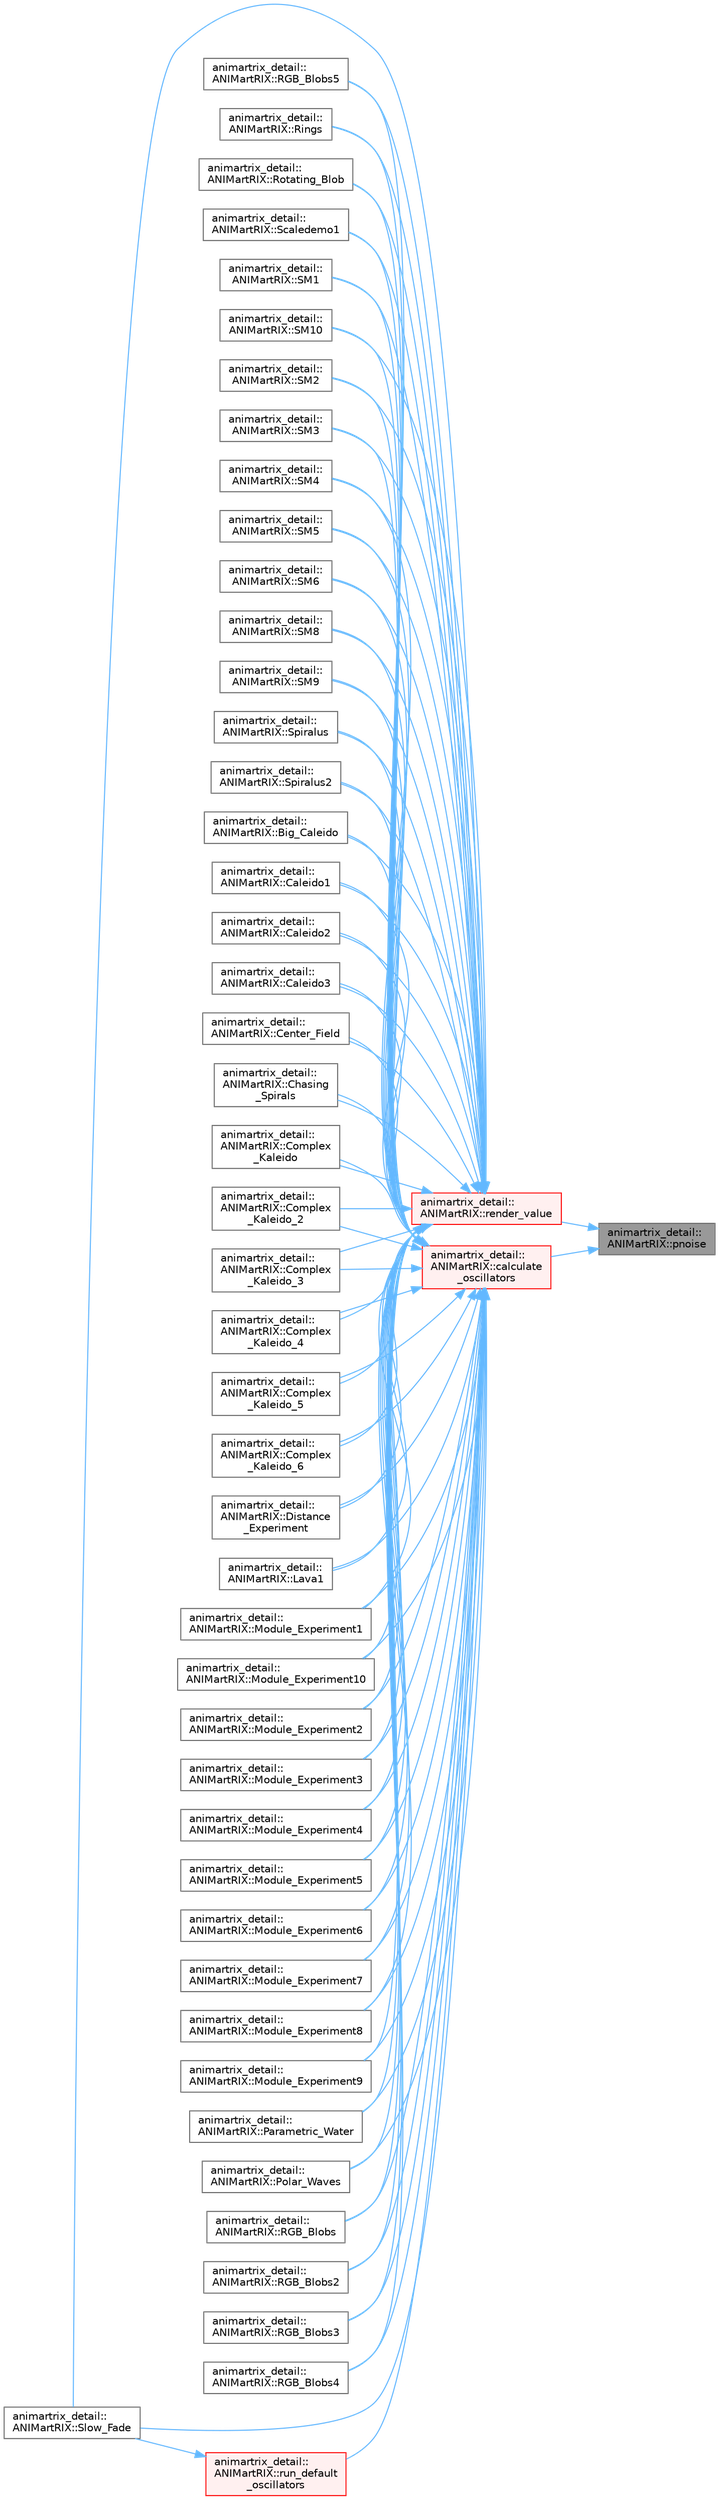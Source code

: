 digraph "animartrix_detail::ANIMartRIX::pnoise"
{
 // LATEX_PDF_SIZE
  bgcolor="transparent";
  edge [fontname=Helvetica,fontsize=10,labelfontname=Helvetica,labelfontsize=10];
  node [fontname=Helvetica,fontsize=10,shape=box,height=0.2,width=0.4];
  rankdir="RL";
  Node1 [id="Node000001",label="animartrix_detail::\lANIMartRIX::pnoise",height=0.2,width=0.4,color="gray40", fillcolor="grey60", style="filled", fontcolor="black",tooltip=" "];
  Node1 -> Node2 [id="edge1_Node000001_Node000002",dir="back",color="steelblue1",style="solid",tooltip=" "];
  Node2 [id="Node000002",label="animartrix_detail::\lANIMartRIX::calculate\l_oscillators",height=0.2,width=0.4,color="red", fillcolor="#FFF0F0", style="filled",URL="$df/d5e/classanimartrix__detail_1_1_a_n_i_mart_r_i_x.html#a8f1a3ef6f9688953f30b62ee5a3842e0",tooltip=" "];
  Node2 -> Node3 [id="edge2_Node000002_Node000003",dir="back",color="steelblue1",style="solid",tooltip=" "];
  Node3 [id="Node000003",label="animartrix_detail::\lANIMartRIX::Big_Caleido",height=0.2,width=0.4,color="grey40", fillcolor="white", style="filled",URL="$df/d5e/classanimartrix__detail_1_1_a_n_i_mart_r_i_x.html#afd42bd1ab9524ace460826650d786553",tooltip=" "];
  Node2 -> Node4 [id="edge3_Node000002_Node000004",dir="back",color="steelblue1",style="solid",tooltip=" "];
  Node4 [id="Node000004",label="animartrix_detail::\lANIMartRIX::Caleido1",height=0.2,width=0.4,color="grey40", fillcolor="white", style="filled",URL="$df/d5e/classanimartrix__detail_1_1_a_n_i_mart_r_i_x.html#a635b9bd669d09ed6fb6fd57928d7db35",tooltip=" "];
  Node2 -> Node5 [id="edge4_Node000002_Node000005",dir="back",color="steelblue1",style="solid",tooltip=" "];
  Node5 [id="Node000005",label="animartrix_detail::\lANIMartRIX::Caleido2",height=0.2,width=0.4,color="grey40", fillcolor="white", style="filled",URL="$df/d5e/classanimartrix__detail_1_1_a_n_i_mart_r_i_x.html#aaf67b24ce35b40df41e25e1f38c094c4",tooltip=" "];
  Node2 -> Node6 [id="edge5_Node000002_Node000006",dir="back",color="steelblue1",style="solid",tooltip=" "];
  Node6 [id="Node000006",label="animartrix_detail::\lANIMartRIX::Caleido3",height=0.2,width=0.4,color="grey40", fillcolor="white", style="filled",URL="$df/d5e/classanimartrix__detail_1_1_a_n_i_mart_r_i_x.html#ae641ea96215a7c955214c9d942210d39",tooltip=" "];
  Node2 -> Node7 [id="edge6_Node000002_Node000007",dir="back",color="steelblue1",style="solid",tooltip=" "];
  Node7 [id="Node000007",label="animartrix_detail::\lANIMartRIX::Center_Field",height=0.2,width=0.4,color="grey40", fillcolor="white", style="filled",URL="$df/d5e/classanimartrix__detail_1_1_a_n_i_mart_r_i_x.html#a935f5ce0a54dd11a017c2144a4391c30",tooltip=" "];
  Node2 -> Node8 [id="edge7_Node000002_Node000008",dir="back",color="steelblue1",style="solid",tooltip=" "];
  Node8 [id="Node000008",label="animartrix_detail::\lANIMartRIX::Chasing\l_Spirals",height=0.2,width=0.4,color="grey40", fillcolor="white", style="filled",URL="$df/d5e/classanimartrix__detail_1_1_a_n_i_mart_r_i_x.html#a6475946cb350bccabbca3d28eee3bede",tooltip=" "];
  Node2 -> Node9 [id="edge8_Node000002_Node000009",dir="back",color="steelblue1",style="solid",tooltip=" "];
  Node9 [id="Node000009",label="animartrix_detail::\lANIMartRIX::Complex\l_Kaleido",height=0.2,width=0.4,color="grey40", fillcolor="white", style="filled",URL="$df/d5e/classanimartrix__detail_1_1_a_n_i_mart_r_i_x.html#a2a50d7ce292db55ed53567b5f87c6e4d",tooltip=" "];
  Node2 -> Node10 [id="edge9_Node000002_Node000010",dir="back",color="steelblue1",style="solid",tooltip=" "];
  Node10 [id="Node000010",label="animartrix_detail::\lANIMartRIX::Complex\l_Kaleido_2",height=0.2,width=0.4,color="grey40", fillcolor="white", style="filled",URL="$df/d5e/classanimartrix__detail_1_1_a_n_i_mart_r_i_x.html#aa4f118355ed38a09cbac05c0ed1487e6",tooltip=" "];
  Node2 -> Node11 [id="edge10_Node000002_Node000011",dir="back",color="steelblue1",style="solid",tooltip=" "];
  Node11 [id="Node000011",label="animartrix_detail::\lANIMartRIX::Complex\l_Kaleido_3",height=0.2,width=0.4,color="grey40", fillcolor="white", style="filled",URL="$df/d5e/classanimartrix__detail_1_1_a_n_i_mart_r_i_x.html#aafa5d8f53b7592d3e8c05c77d233842d",tooltip=" "];
  Node2 -> Node12 [id="edge11_Node000002_Node000012",dir="back",color="steelblue1",style="solid",tooltip=" "];
  Node12 [id="Node000012",label="animartrix_detail::\lANIMartRIX::Complex\l_Kaleido_4",height=0.2,width=0.4,color="grey40", fillcolor="white", style="filled",URL="$df/d5e/classanimartrix__detail_1_1_a_n_i_mart_r_i_x.html#aaa6e9f5d15d84f47ab2cf9aec551f414",tooltip=" "];
  Node2 -> Node13 [id="edge12_Node000002_Node000013",dir="back",color="steelblue1",style="solid",tooltip=" "];
  Node13 [id="Node000013",label="animartrix_detail::\lANIMartRIX::Complex\l_Kaleido_5",height=0.2,width=0.4,color="grey40", fillcolor="white", style="filled",URL="$df/d5e/classanimartrix__detail_1_1_a_n_i_mart_r_i_x.html#a3ee9be43132eaf3adf379632b2f64c67",tooltip=" "];
  Node2 -> Node14 [id="edge13_Node000002_Node000014",dir="back",color="steelblue1",style="solid",tooltip=" "];
  Node14 [id="Node000014",label="animartrix_detail::\lANIMartRIX::Complex\l_Kaleido_6",height=0.2,width=0.4,color="grey40", fillcolor="white", style="filled",URL="$df/d5e/classanimartrix__detail_1_1_a_n_i_mart_r_i_x.html#a118657bb9d688681edf4eda3d3e5e4e8",tooltip=" "];
  Node2 -> Node15 [id="edge14_Node000002_Node000015",dir="back",color="steelblue1",style="solid",tooltip=" "];
  Node15 [id="Node000015",label="animartrix_detail::\lANIMartRIX::Distance\l_Experiment",height=0.2,width=0.4,color="grey40", fillcolor="white", style="filled",URL="$df/d5e/classanimartrix__detail_1_1_a_n_i_mart_r_i_x.html#ab80f5d0aa4154346dbc4d7da7728bd76",tooltip=" "];
  Node2 -> Node16 [id="edge15_Node000002_Node000016",dir="back",color="steelblue1",style="solid",tooltip=" "];
  Node16 [id="Node000016",label="animartrix_detail::\lANIMartRIX::Lava1",height=0.2,width=0.4,color="grey40", fillcolor="white", style="filled",URL="$df/d5e/classanimartrix__detail_1_1_a_n_i_mart_r_i_x.html#a41cfe7048ff500d69896a1bf782876ea",tooltip=" "];
  Node2 -> Node17 [id="edge16_Node000002_Node000017",dir="back",color="steelblue1",style="solid",tooltip=" "];
  Node17 [id="Node000017",label="animartrix_detail::\lANIMartRIX::Module_Experiment1",height=0.2,width=0.4,color="grey40", fillcolor="white", style="filled",URL="$df/d5e/classanimartrix__detail_1_1_a_n_i_mart_r_i_x.html#a05f4cb7ab634b4eac92529bc38087ffd",tooltip=" "];
  Node2 -> Node18 [id="edge17_Node000002_Node000018",dir="back",color="steelblue1",style="solid",tooltip=" "];
  Node18 [id="Node000018",label="animartrix_detail::\lANIMartRIX::Module_Experiment10",height=0.2,width=0.4,color="grey40", fillcolor="white", style="filled",URL="$df/d5e/classanimartrix__detail_1_1_a_n_i_mart_r_i_x.html#a5fc440a502553a8c0e2057466a3f863f",tooltip=" "];
  Node2 -> Node19 [id="edge18_Node000002_Node000019",dir="back",color="steelblue1",style="solid",tooltip=" "];
  Node19 [id="Node000019",label="animartrix_detail::\lANIMartRIX::Module_Experiment2",height=0.2,width=0.4,color="grey40", fillcolor="white", style="filled",URL="$df/d5e/classanimartrix__detail_1_1_a_n_i_mart_r_i_x.html#a5f801b2b8c16f34456bf50c049c201e8",tooltip=" "];
  Node2 -> Node20 [id="edge19_Node000002_Node000020",dir="back",color="steelblue1",style="solid",tooltip=" "];
  Node20 [id="Node000020",label="animartrix_detail::\lANIMartRIX::Module_Experiment3",height=0.2,width=0.4,color="grey40", fillcolor="white", style="filled",URL="$df/d5e/classanimartrix__detail_1_1_a_n_i_mart_r_i_x.html#a9095b1798ba7315d94d5e577562de065",tooltip=" "];
  Node2 -> Node21 [id="edge20_Node000002_Node000021",dir="back",color="steelblue1",style="solid",tooltip=" "];
  Node21 [id="Node000021",label="animartrix_detail::\lANIMartRIX::Module_Experiment4",height=0.2,width=0.4,color="grey40", fillcolor="white", style="filled",URL="$df/d5e/classanimartrix__detail_1_1_a_n_i_mart_r_i_x.html#a165e52b98ceda0602285abe1b977b5d8",tooltip=" "];
  Node2 -> Node22 [id="edge21_Node000002_Node000022",dir="back",color="steelblue1",style="solid",tooltip=" "];
  Node22 [id="Node000022",label="animartrix_detail::\lANIMartRIX::Module_Experiment5",height=0.2,width=0.4,color="grey40", fillcolor="white", style="filled",URL="$df/d5e/classanimartrix__detail_1_1_a_n_i_mart_r_i_x.html#a76fc7586ee468e81955121181345f161",tooltip=" "];
  Node2 -> Node23 [id="edge22_Node000002_Node000023",dir="back",color="steelblue1",style="solid",tooltip=" "];
  Node23 [id="Node000023",label="animartrix_detail::\lANIMartRIX::Module_Experiment6",height=0.2,width=0.4,color="grey40", fillcolor="white", style="filled",URL="$df/d5e/classanimartrix__detail_1_1_a_n_i_mart_r_i_x.html#af83d95ad864df77e52956ea0e5db6322",tooltip=" "];
  Node2 -> Node24 [id="edge23_Node000002_Node000024",dir="back",color="steelblue1",style="solid",tooltip=" "];
  Node24 [id="Node000024",label="animartrix_detail::\lANIMartRIX::Module_Experiment7",height=0.2,width=0.4,color="grey40", fillcolor="white", style="filled",URL="$df/d5e/classanimartrix__detail_1_1_a_n_i_mart_r_i_x.html#a60103321537b27127dc357a0865e7b93",tooltip=" "];
  Node2 -> Node25 [id="edge24_Node000002_Node000025",dir="back",color="steelblue1",style="solid",tooltip=" "];
  Node25 [id="Node000025",label="animartrix_detail::\lANIMartRIX::Module_Experiment8",height=0.2,width=0.4,color="grey40", fillcolor="white", style="filled",URL="$df/d5e/classanimartrix__detail_1_1_a_n_i_mart_r_i_x.html#a396360a3178c3c4402ef95f59a0b108d",tooltip=" "];
  Node2 -> Node26 [id="edge25_Node000002_Node000026",dir="back",color="steelblue1",style="solid",tooltip=" "];
  Node26 [id="Node000026",label="animartrix_detail::\lANIMartRIX::Module_Experiment9",height=0.2,width=0.4,color="grey40", fillcolor="white", style="filled",URL="$df/d5e/classanimartrix__detail_1_1_a_n_i_mart_r_i_x.html#a364c32e87692fdfb1ab453cf47b55657",tooltip=" "];
  Node2 -> Node27 [id="edge26_Node000002_Node000027",dir="back",color="steelblue1",style="solid",tooltip=" "];
  Node27 [id="Node000027",label="animartrix_detail::\lANIMartRIX::Parametric_Water",height=0.2,width=0.4,color="grey40", fillcolor="white", style="filled",URL="$df/d5e/classanimartrix__detail_1_1_a_n_i_mart_r_i_x.html#aea01dc23c7b6c1534f29f9261cb72a00",tooltip=" "];
  Node2 -> Node28 [id="edge27_Node000002_Node000028",dir="back",color="steelblue1",style="solid",tooltip=" "];
  Node28 [id="Node000028",label="animartrix_detail::\lANIMartRIX::Polar_Waves",height=0.2,width=0.4,color="grey40", fillcolor="white", style="filled",URL="$df/d5e/classanimartrix__detail_1_1_a_n_i_mart_r_i_x.html#af6cc3badc6fddb1c90c1b56e4e671603",tooltip=" "];
  Node2 -> Node29 [id="edge28_Node000002_Node000029",dir="back",color="steelblue1",style="solid",tooltip=" "];
  Node29 [id="Node000029",label="animartrix_detail::\lANIMartRIX::RGB_Blobs",height=0.2,width=0.4,color="grey40", fillcolor="white", style="filled",URL="$df/d5e/classanimartrix__detail_1_1_a_n_i_mart_r_i_x.html#a9121d7dd9816ff120bd3f794545d2938",tooltip=" "];
  Node2 -> Node30 [id="edge29_Node000002_Node000030",dir="back",color="steelblue1",style="solid",tooltip=" "];
  Node30 [id="Node000030",label="animartrix_detail::\lANIMartRIX::RGB_Blobs2",height=0.2,width=0.4,color="grey40", fillcolor="white", style="filled",URL="$df/d5e/classanimartrix__detail_1_1_a_n_i_mart_r_i_x.html#a758452158fbdc0d119647b953191a1a2",tooltip=" "];
  Node2 -> Node31 [id="edge30_Node000002_Node000031",dir="back",color="steelblue1",style="solid",tooltip=" "];
  Node31 [id="Node000031",label="animartrix_detail::\lANIMartRIX::RGB_Blobs3",height=0.2,width=0.4,color="grey40", fillcolor="white", style="filled",URL="$df/d5e/classanimartrix__detail_1_1_a_n_i_mart_r_i_x.html#acd3e2ddec965fd407dd7f38abea59f14",tooltip=" "];
  Node2 -> Node32 [id="edge31_Node000002_Node000032",dir="back",color="steelblue1",style="solid",tooltip=" "];
  Node32 [id="Node000032",label="animartrix_detail::\lANIMartRIX::RGB_Blobs4",height=0.2,width=0.4,color="grey40", fillcolor="white", style="filled",URL="$df/d5e/classanimartrix__detail_1_1_a_n_i_mart_r_i_x.html#ad61171286d065f87c26cd6f55051a6be",tooltip=" "];
  Node2 -> Node33 [id="edge32_Node000002_Node000033",dir="back",color="steelblue1",style="solid",tooltip=" "];
  Node33 [id="Node000033",label="animartrix_detail::\lANIMartRIX::RGB_Blobs5",height=0.2,width=0.4,color="grey40", fillcolor="white", style="filled",URL="$df/d5e/classanimartrix__detail_1_1_a_n_i_mart_r_i_x.html#afa825942cafab7a498a6751c27d74338",tooltip=" "];
  Node2 -> Node34 [id="edge33_Node000002_Node000034",dir="back",color="steelblue1",style="solid",tooltip=" "];
  Node34 [id="Node000034",label="animartrix_detail::\lANIMartRIX::Rings",height=0.2,width=0.4,color="grey40", fillcolor="white", style="filled",URL="$df/d5e/classanimartrix__detail_1_1_a_n_i_mart_r_i_x.html#a597433ca00a21a25a3c906406c2e87a8",tooltip=" "];
  Node2 -> Node35 [id="edge34_Node000002_Node000035",dir="back",color="steelblue1",style="solid",tooltip=" "];
  Node35 [id="Node000035",label="animartrix_detail::\lANIMartRIX::Rotating_Blob",height=0.2,width=0.4,color="grey40", fillcolor="white", style="filled",URL="$df/d5e/classanimartrix__detail_1_1_a_n_i_mart_r_i_x.html#ab750af5a909df3b86ad6dba13654b7f3",tooltip=" "];
  Node2 -> Node36 [id="edge35_Node000002_Node000036",dir="back",color="steelblue1",style="solid",tooltip=" "];
  Node36 [id="Node000036",label="animartrix_detail::\lANIMartRIX::run_default\l_oscillators",height=0.2,width=0.4,color="red", fillcolor="#FFF0F0", style="filled",URL="$df/d5e/classanimartrix__detail_1_1_a_n_i_mart_r_i_x.html#abe838f642d6fe7c75c61f288b2ddb207",tooltip=" "];
  Node36 -> Node38 [id="edge36_Node000036_Node000038",dir="back",color="steelblue1",style="solid",tooltip=" "];
  Node38 [id="Node000038",label="animartrix_detail::\lANIMartRIX::Slow_Fade",height=0.2,width=0.4,color="grey40", fillcolor="white", style="filled",URL="$df/d5e/classanimartrix__detail_1_1_a_n_i_mart_r_i_x.html#a5b783dbaa0771a5d0af729d0314982de",tooltip=" "];
  Node2 -> Node41 [id="edge37_Node000002_Node000041",dir="back",color="steelblue1",style="solid",tooltip=" "];
  Node41 [id="Node000041",label="animartrix_detail::\lANIMartRIX::Scaledemo1",height=0.2,width=0.4,color="grey40", fillcolor="white", style="filled",URL="$df/d5e/classanimartrix__detail_1_1_a_n_i_mart_r_i_x.html#ad01a9c7de26ab55ffe76d821ccecb64f",tooltip=" "];
  Node2 -> Node38 [id="edge38_Node000002_Node000038",dir="back",color="steelblue1",style="solid",tooltip=" "];
  Node2 -> Node42 [id="edge39_Node000002_Node000042",dir="back",color="steelblue1",style="solid",tooltip=" "];
  Node42 [id="Node000042",label="animartrix_detail::\lANIMartRIX::SM1",height=0.2,width=0.4,color="grey40", fillcolor="white", style="filled",URL="$df/d5e/classanimartrix__detail_1_1_a_n_i_mart_r_i_x.html#a3ed9ef2eeedfd2f36a206f8ab232c3cd",tooltip=" "];
  Node2 -> Node43 [id="edge40_Node000002_Node000043",dir="back",color="steelblue1",style="solid",tooltip=" "];
  Node43 [id="Node000043",label="animartrix_detail::\lANIMartRIX::SM10",height=0.2,width=0.4,color="grey40", fillcolor="white", style="filled",URL="$df/d5e/classanimartrix__detail_1_1_a_n_i_mart_r_i_x.html#a4f01f58744558bcde657028dcee6a6a6",tooltip=" "];
  Node2 -> Node44 [id="edge41_Node000002_Node000044",dir="back",color="steelblue1",style="solid",tooltip=" "];
  Node44 [id="Node000044",label="animartrix_detail::\lANIMartRIX::SM2",height=0.2,width=0.4,color="grey40", fillcolor="white", style="filled",URL="$df/d5e/classanimartrix__detail_1_1_a_n_i_mart_r_i_x.html#a5db256caeb07a25ac6446a5ac0da1622",tooltip=" "];
  Node2 -> Node45 [id="edge42_Node000002_Node000045",dir="back",color="steelblue1",style="solid",tooltip=" "];
  Node45 [id="Node000045",label="animartrix_detail::\lANIMartRIX::SM3",height=0.2,width=0.4,color="grey40", fillcolor="white", style="filled",URL="$df/d5e/classanimartrix__detail_1_1_a_n_i_mart_r_i_x.html#ace2a7baa87d8879f13d55359623ce515",tooltip=" "];
  Node2 -> Node46 [id="edge43_Node000002_Node000046",dir="back",color="steelblue1",style="solid",tooltip=" "];
  Node46 [id="Node000046",label="animartrix_detail::\lANIMartRIX::SM4",height=0.2,width=0.4,color="grey40", fillcolor="white", style="filled",URL="$df/d5e/classanimartrix__detail_1_1_a_n_i_mart_r_i_x.html#a034daa1ad2b1306def22f317ac103f2e",tooltip=" "];
  Node2 -> Node47 [id="edge44_Node000002_Node000047",dir="back",color="steelblue1",style="solid",tooltip=" "];
  Node47 [id="Node000047",label="animartrix_detail::\lANIMartRIX::SM5",height=0.2,width=0.4,color="grey40", fillcolor="white", style="filled",URL="$df/d5e/classanimartrix__detail_1_1_a_n_i_mart_r_i_x.html#a7d0e3fc2284c9c371943c60022d9bdf0",tooltip=" "];
  Node2 -> Node48 [id="edge45_Node000002_Node000048",dir="back",color="steelblue1",style="solid",tooltip=" "];
  Node48 [id="Node000048",label="animartrix_detail::\lANIMartRIX::SM6",height=0.2,width=0.4,color="grey40", fillcolor="white", style="filled",URL="$df/d5e/classanimartrix__detail_1_1_a_n_i_mart_r_i_x.html#a121bf7b262a81214a229fc3db3cae0b1",tooltip=" "];
  Node2 -> Node49 [id="edge46_Node000002_Node000049",dir="back",color="steelblue1",style="solid",tooltip=" "];
  Node49 [id="Node000049",label="animartrix_detail::\lANIMartRIX::SM8",height=0.2,width=0.4,color="grey40", fillcolor="white", style="filled",URL="$df/d5e/classanimartrix__detail_1_1_a_n_i_mart_r_i_x.html#a19408db3c2f47c7009d2cd71dc6fe4c3",tooltip=" "];
  Node2 -> Node50 [id="edge47_Node000002_Node000050",dir="back",color="steelblue1",style="solid",tooltip=" "];
  Node50 [id="Node000050",label="animartrix_detail::\lANIMartRIX::SM9",height=0.2,width=0.4,color="grey40", fillcolor="white", style="filled",URL="$df/d5e/classanimartrix__detail_1_1_a_n_i_mart_r_i_x.html#aadb8f1623ec92a0c48de2655ef514082",tooltip=" "];
  Node2 -> Node51 [id="edge48_Node000002_Node000051",dir="back",color="steelblue1",style="solid",tooltip=" "];
  Node51 [id="Node000051",label="animartrix_detail::\lANIMartRIX::Spiralus",height=0.2,width=0.4,color="grey40", fillcolor="white", style="filled",URL="$df/d5e/classanimartrix__detail_1_1_a_n_i_mart_r_i_x.html#a2b274ca72ef7ad21fb086fc50e0be9ee",tooltip=" "];
  Node2 -> Node52 [id="edge49_Node000002_Node000052",dir="back",color="steelblue1",style="solid",tooltip=" "];
  Node52 [id="Node000052",label="animartrix_detail::\lANIMartRIX::Spiralus2",height=0.2,width=0.4,color="grey40", fillcolor="white", style="filled",URL="$df/d5e/classanimartrix__detail_1_1_a_n_i_mart_r_i_x.html#a32c1d284a6d42c1bfffc8ff086a8260e",tooltip=" "];
  Node1 -> Node56 [id="edge50_Node000001_Node000056",dir="back",color="steelblue1",style="solid",tooltip=" "];
  Node56 [id="Node000056",label="animartrix_detail::\lANIMartRIX::render_value",height=0.2,width=0.4,color="red", fillcolor="#FFF0F0", style="filled",URL="$df/d5e/classanimartrix__detail_1_1_a_n_i_mart_r_i_x.html#a867d92fbbe56d9cdbd02638db2795324",tooltip=" "];
  Node56 -> Node3 [id="edge51_Node000056_Node000003",dir="back",color="steelblue1",style="solid",tooltip=" "];
  Node56 -> Node4 [id="edge52_Node000056_Node000004",dir="back",color="steelblue1",style="solid",tooltip=" "];
  Node56 -> Node5 [id="edge53_Node000056_Node000005",dir="back",color="steelblue1",style="solid",tooltip=" "];
  Node56 -> Node6 [id="edge54_Node000056_Node000006",dir="back",color="steelblue1",style="solid",tooltip=" "];
  Node56 -> Node7 [id="edge55_Node000056_Node000007",dir="back",color="steelblue1",style="solid",tooltip=" "];
  Node56 -> Node8 [id="edge56_Node000056_Node000008",dir="back",color="steelblue1",style="solid",tooltip=" "];
  Node56 -> Node9 [id="edge57_Node000056_Node000009",dir="back",color="steelblue1",style="solid",tooltip=" "];
  Node56 -> Node10 [id="edge58_Node000056_Node000010",dir="back",color="steelblue1",style="solid",tooltip=" "];
  Node56 -> Node11 [id="edge59_Node000056_Node000011",dir="back",color="steelblue1",style="solid",tooltip=" "];
  Node56 -> Node12 [id="edge60_Node000056_Node000012",dir="back",color="steelblue1",style="solid",tooltip=" "];
  Node56 -> Node13 [id="edge61_Node000056_Node000013",dir="back",color="steelblue1",style="solid",tooltip=" "];
  Node56 -> Node14 [id="edge62_Node000056_Node000014",dir="back",color="steelblue1",style="solid",tooltip=" "];
  Node56 -> Node15 [id="edge63_Node000056_Node000015",dir="back",color="steelblue1",style="solid",tooltip=" "];
  Node56 -> Node16 [id="edge64_Node000056_Node000016",dir="back",color="steelblue1",style="solid",tooltip=" "];
  Node56 -> Node17 [id="edge65_Node000056_Node000017",dir="back",color="steelblue1",style="solid",tooltip=" "];
  Node56 -> Node18 [id="edge66_Node000056_Node000018",dir="back",color="steelblue1",style="solid",tooltip=" "];
  Node56 -> Node19 [id="edge67_Node000056_Node000019",dir="back",color="steelblue1",style="solid",tooltip=" "];
  Node56 -> Node20 [id="edge68_Node000056_Node000020",dir="back",color="steelblue1",style="solid",tooltip=" "];
  Node56 -> Node21 [id="edge69_Node000056_Node000021",dir="back",color="steelblue1",style="solid",tooltip=" "];
  Node56 -> Node22 [id="edge70_Node000056_Node000022",dir="back",color="steelblue1",style="solid",tooltip=" "];
  Node56 -> Node23 [id="edge71_Node000056_Node000023",dir="back",color="steelblue1",style="solid",tooltip=" "];
  Node56 -> Node24 [id="edge72_Node000056_Node000024",dir="back",color="steelblue1",style="solid",tooltip=" "];
  Node56 -> Node25 [id="edge73_Node000056_Node000025",dir="back",color="steelblue1",style="solid",tooltip=" "];
  Node56 -> Node26 [id="edge74_Node000056_Node000026",dir="back",color="steelblue1",style="solid",tooltip=" "];
  Node56 -> Node27 [id="edge75_Node000056_Node000027",dir="back",color="steelblue1",style="solid",tooltip=" "];
  Node56 -> Node28 [id="edge76_Node000056_Node000028",dir="back",color="steelblue1",style="solid",tooltip=" "];
  Node56 -> Node29 [id="edge77_Node000056_Node000029",dir="back",color="steelblue1",style="solid",tooltip=" "];
  Node56 -> Node30 [id="edge78_Node000056_Node000030",dir="back",color="steelblue1",style="solid",tooltip=" "];
  Node56 -> Node31 [id="edge79_Node000056_Node000031",dir="back",color="steelblue1",style="solid",tooltip=" "];
  Node56 -> Node32 [id="edge80_Node000056_Node000032",dir="back",color="steelblue1",style="solid",tooltip=" "];
  Node56 -> Node33 [id="edge81_Node000056_Node000033",dir="back",color="steelblue1",style="solid",tooltip=" "];
  Node56 -> Node34 [id="edge82_Node000056_Node000034",dir="back",color="steelblue1",style="solid",tooltip=" "];
  Node56 -> Node35 [id="edge83_Node000056_Node000035",dir="back",color="steelblue1",style="solid",tooltip=" "];
  Node56 -> Node41 [id="edge84_Node000056_Node000041",dir="back",color="steelblue1",style="solid",tooltip=" "];
  Node56 -> Node38 [id="edge85_Node000056_Node000038",dir="back",color="steelblue1",style="solid",tooltip=" "];
  Node56 -> Node42 [id="edge86_Node000056_Node000042",dir="back",color="steelblue1",style="solid",tooltip=" "];
  Node56 -> Node43 [id="edge87_Node000056_Node000043",dir="back",color="steelblue1",style="solid",tooltip=" "];
  Node56 -> Node44 [id="edge88_Node000056_Node000044",dir="back",color="steelblue1",style="solid",tooltip=" "];
  Node56 -> Node45 [id="edge89_Node000056_Node000045",dir="back",color="steelblue1",style="solid",tooltip=" "];
  Node56 -> Node46 [id="edge90_Node000056_Node000046",dir="back",color="steelblue1",style="solid",tooltip=" "];
  Node56 -> Node47 [id="edge91_Node000056_Node000047",dir="back",color="steelblue1",style="solid",tooltip=" "];
  Node56 -> Node48 [id="edge92_Node000056_Node000048",dir="back",color="steelblue1",style="solid",tooltip=" "];
  Node56 -> Node49 [id="edge93_Node000056_Node000049",dir="back",color="steelblue1",style="solid",tooltip=" "];
  Node56 -> Node50 [id="edge94_Node000056_Node000050",dir="back",color="steelblue1",style="solid",tooltip=" "];
  Node56 -> Node51 [id="edge95_Node000056_Node000051",dir="back",color="steelblue1",style="solid",tooltip=" "];
  Node56 -> Node52 [id="edge96_Node000056_Node000052",dir="back",color="steelblue1",style="solid",tooltip=" "];
}
